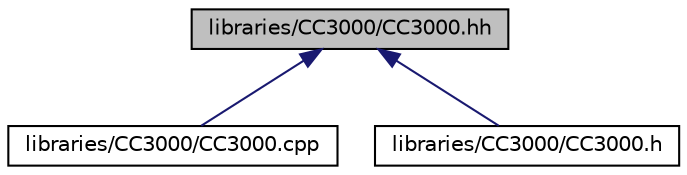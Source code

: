 digraph "libraries/CC3000/CC3000.hh"
{
  edge [fontname="Helvetica",fontsize="10",labelfontname="Helvetica",labelfontsize="10"];
  node [fontname="Helvetica",fontsize="10",shape=record];
  Node1 [label="libraries/CC3000/CC3000.hh",height=0.2,width=0.4,color="black", fillcolor="grey75", style="filled", fontcolor="black"];
  Node1 -> Node2 [dir="back",color="midnightblue",fontsize="10",style="solid",fontname="Helvetica"];
  Node2 [label="libraries/CC3000/CC3000.cpp",height=0.2,width=0.4,color="black", fillcolor="white", style="filled",URL="$de/d6a/CC3000_8cpp.html"];
  Node1 -> Node3 [dir="back",color="midnightblue",fontsize="10",style="solid",fontname="Helvetica"];
  Node3 [label="libraries/CC3000/CC3000.h",height=0.2,width=0.4,color="black", fillcolor="white", style="filled",URL="$d7/d24/CC3000_8h.html"];
}
